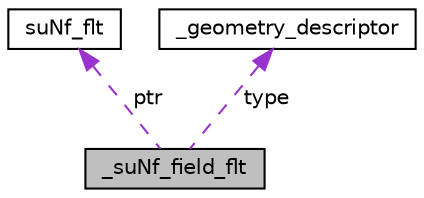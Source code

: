 digraph "_suNf_field_flt"
{
 // LATEX_PDF_SIZE
  edge [fontname="Helvetica",fontsize="10",labelfontname="Helvetica",labelfontsize="10"];
  node [fontname="Helvetica",fontsize="10",shape=record];
  Node1 [label="_suNf_field_flt",height=0.2,width=0.4,color="black", fillcolor="grey75", style="filled", fontcolor="black",tooltip="Single precision gauge field in chosen fermion representation."];
  Node2 -> Node1 [dir="back",color="darkorchid3",fontsize="10",style="dashed",label=" ptr" ];
  Node2 [label="suNf_flt",height=0.2,width=0.4,color="black", fillcolor="white", style="filled",URL="$db/d3f/structsuNf__flt.html",tooltip=" "];
  Node3 -> Node1 [dir="back",color="darkorchid3",fontsize="10",style="dashed",label=" type" ];
  Node3 [label="_geometry_descriptor",height=0.2,width=0.4,color="black", fillcolor="white", style="filled",URL="$db/d43/struct__geometry__descriptor.html",tooltip=" "];
}
